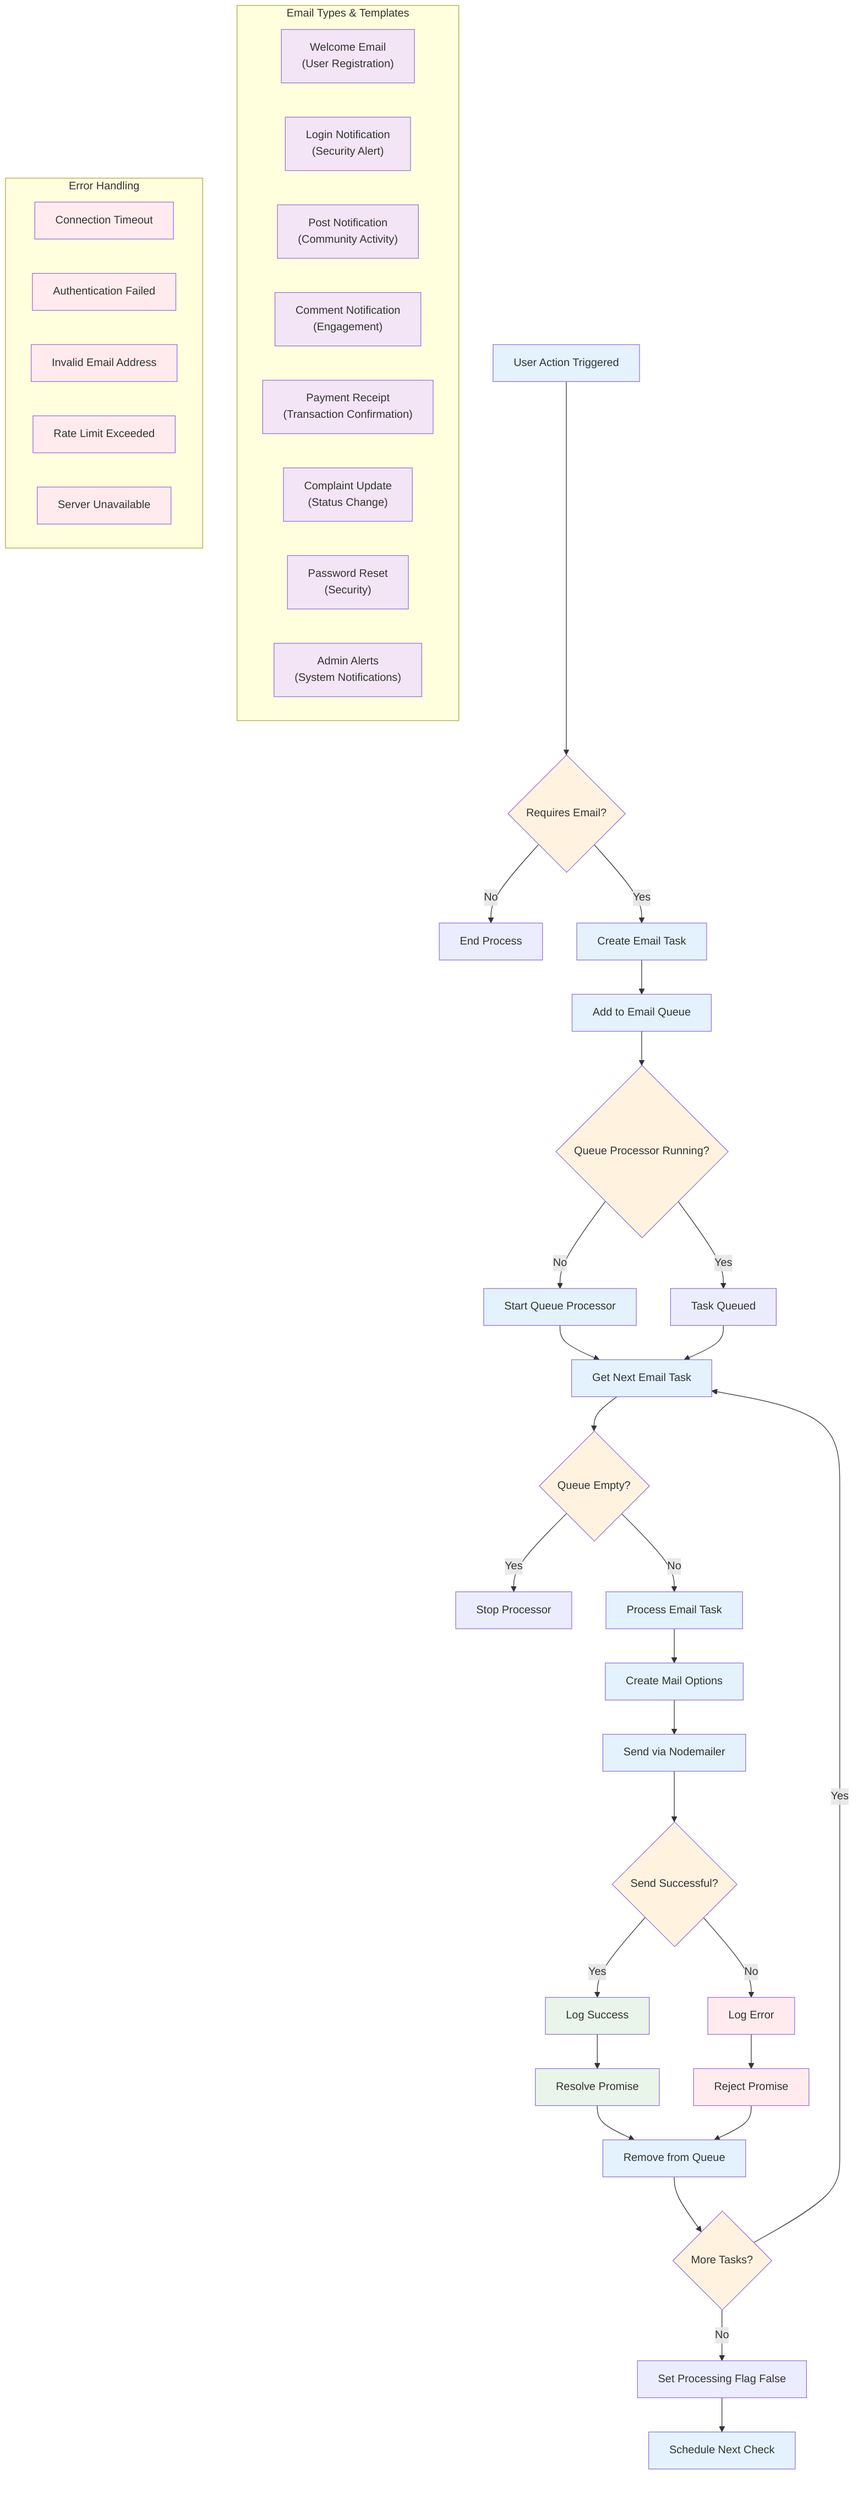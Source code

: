 graph TD
    A[User Action Triggered] --> B{Requires Email?}
    B -->|No| Z[End Process]
    B -->|Yes| C[Create Email Task]
    
    C --> D[Add to Email Queue]
    D --> E{Queue Processor Running?}
    E -->|No| F[Start Queue Processor]
    E -->|Yes| G[Task Queued]
    
    F --> H[Get Next Email Task]
    G --> H
    H --> I{Queue Empty?}
    I -->|Yes| J[Stop Processor]
    I -->|No| K[Process Email Task]
    
    K --> L[Create Mail Options]
    L --> M[Send via Nodemailer]
    M --> N{Send Successful?}
    
    N -->|Yes| O[Log Success]
    N -->|No| P[Log Error]
    
    O --> Q[Resolve Promise]
    P --> R[Reject Promise]
    
    Q --> S[Remove from Queue]
    R --> S
    S --> T{More Tasks?}
    T -->|Yes| H
    T -->|No| U[Set Processing Flag False]
    U --> V[Schedule Next Check]
    
    subgraph "Email Types & Templates"
        ET1["Welcome Email\n(User Registration)"]
        ET2["Login Notification\n(Security Alert)"]
        ET3["Post Notification\n(Community Activity)"]
        ET4["Comment Notification\n(Engagement)"]
        ET5["Payment Receipt\n(Transaction Confirmation)"]
        ET6["Complaint Update\n(Status Change)"]
        ET7["Password Reset\n(Security)"]
        ET8["Admin Alerts\n(System Notifications)"]
    end
    
    subgraph "Error Handling"
        ERR1[Connection Timeout]
        ERR2[Authentication Failed]
        ERR3[Invalid Email Address]
        ERR4[Rate Limit Exceeded]
        ERR5[Server Unavailable]
    end
    
    classDef process fill:#e3f2fd
    classDef decision fill:#fff3e0
    classDef success fill:#e8f5e8
    classDef error fill:#ffebee
    classDef email fill:#f3e5f5
    
    class A,C,D,F,H,K,L,M,O,Q,S,V process
    class B,E,I,N,T decision
    class O,Q success
    class P,R,ERR1,ERR2,ERR3,ERR4,ERR5 error
    class ET1,ET2,ET3,ET4,ET5,ET6,ET7,ET8 email